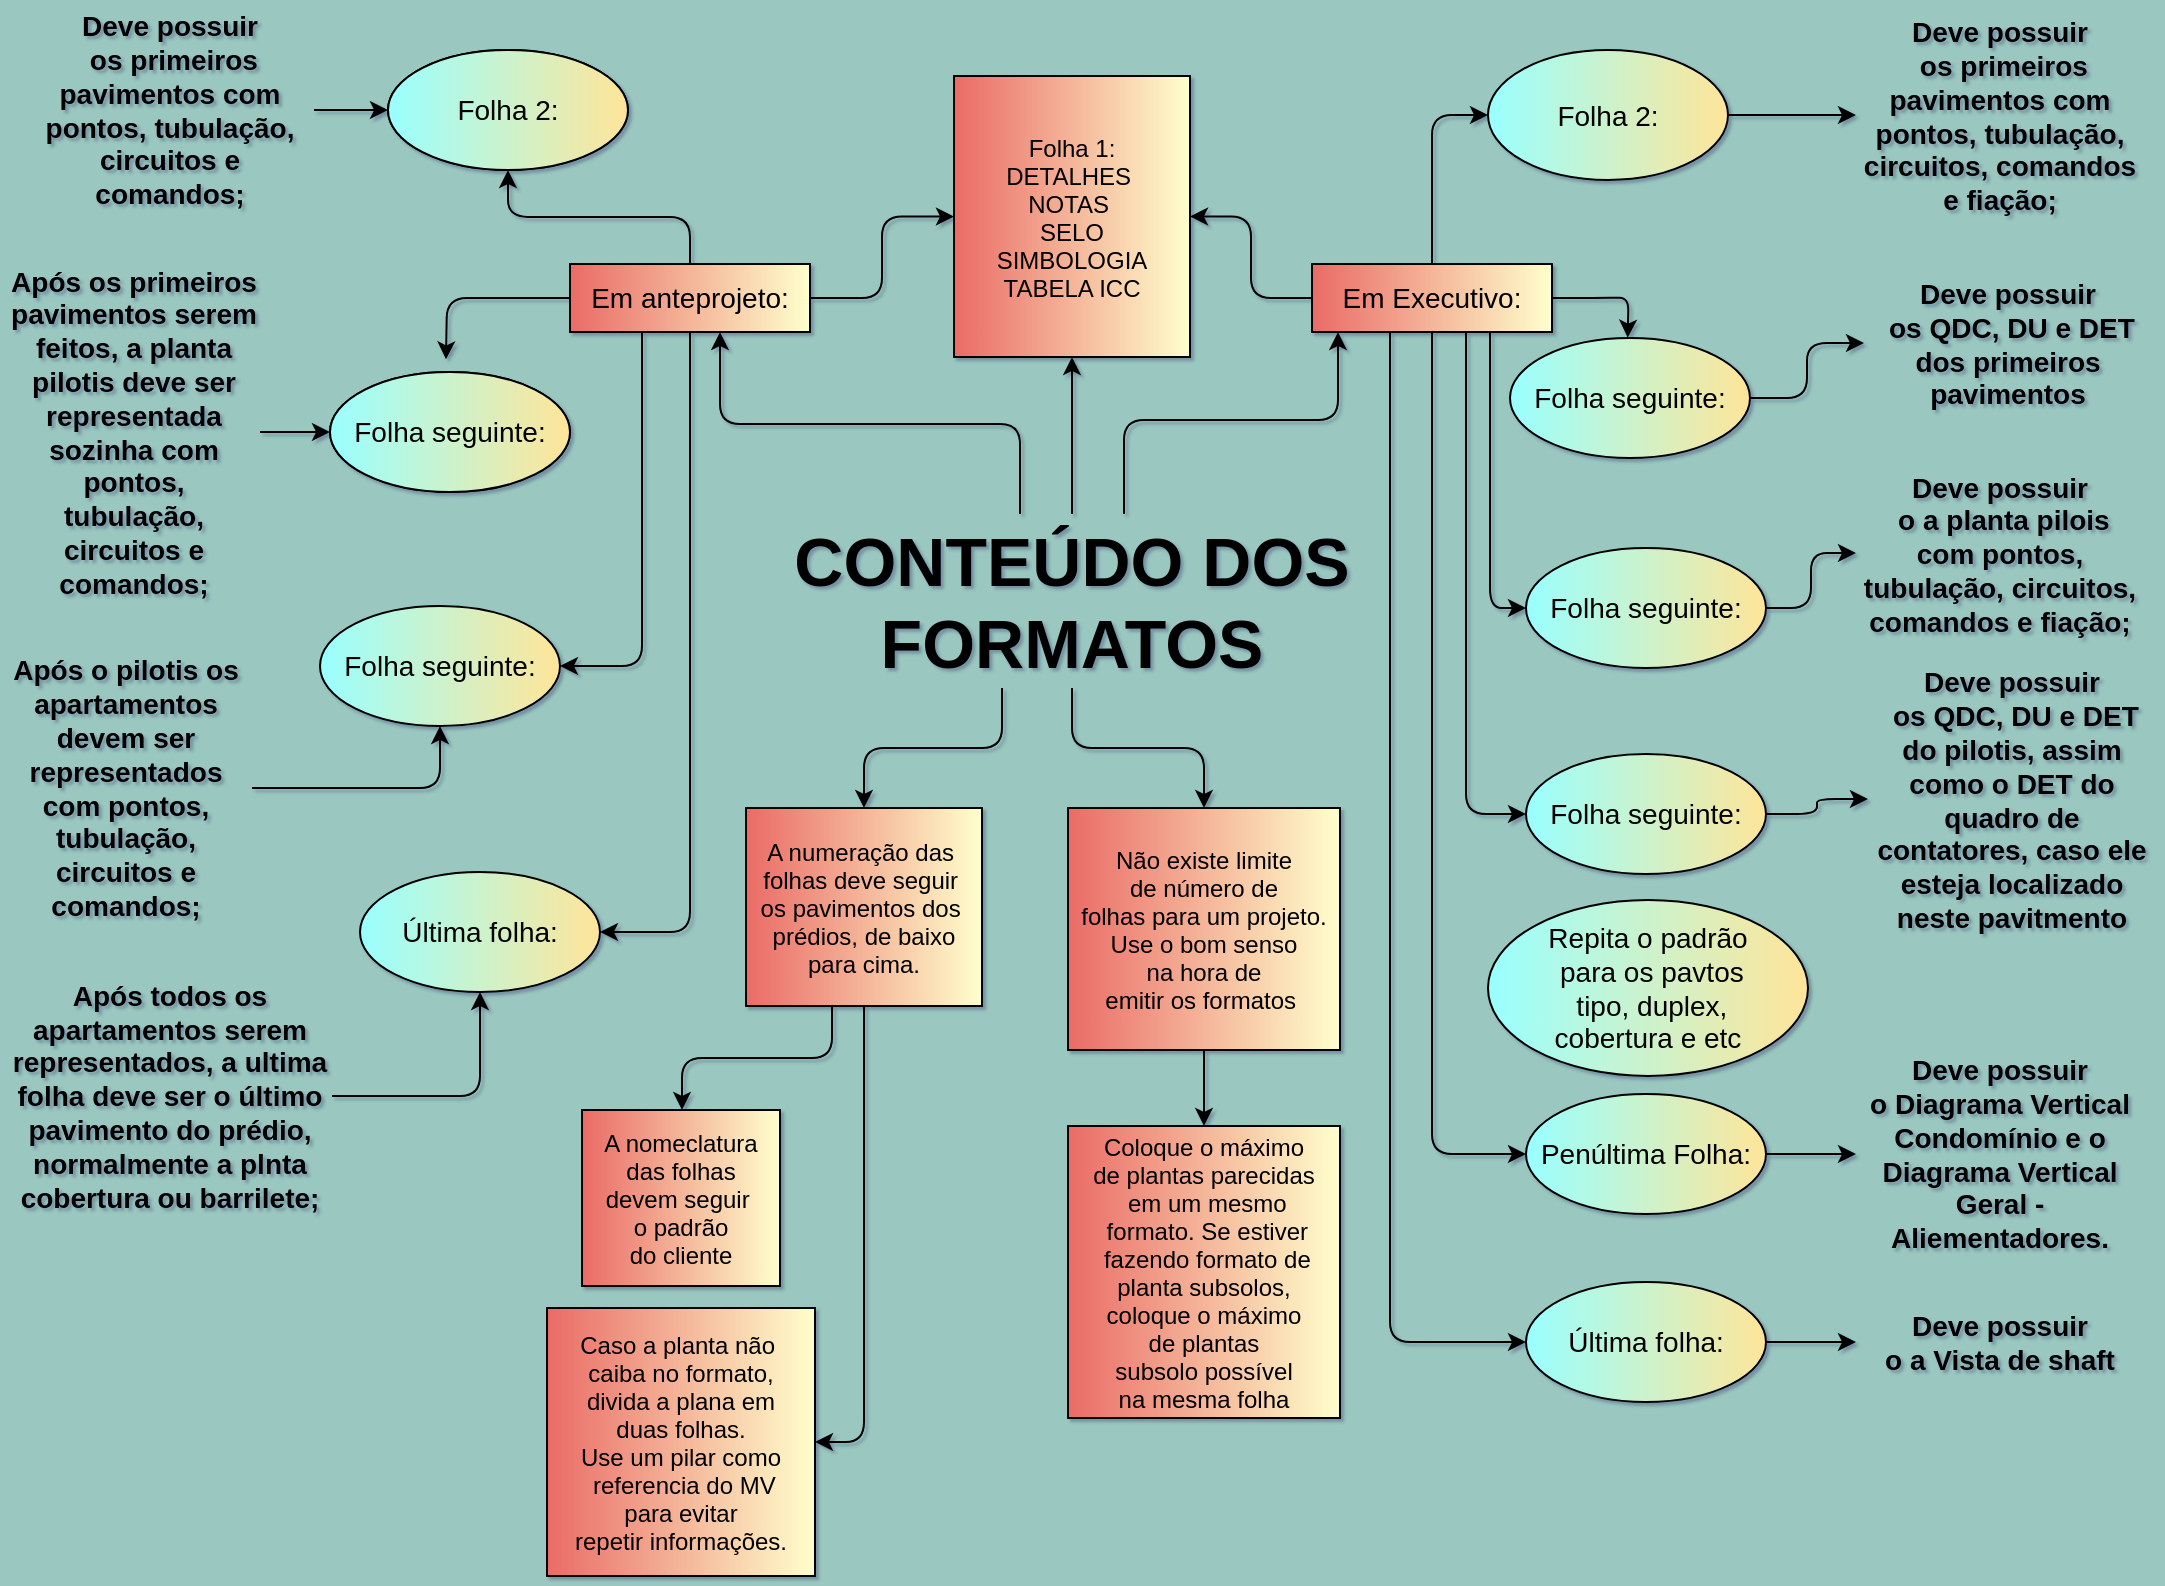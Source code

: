 <mxfile version="20.2.8" type="github">
  <diagram name="Page-1" id="8ce9d11a-91a2-4d17-14d8-a56ed91bf033">
    <mxGraphModel dx="1164" dy="598" grid="0" gridSize="10" guides="1" tooltips="1" connect="1" arrows="1" fold="1" page="1" pageScale="1" pageWidth="1100" pageHeight="850" background="#9AC7BF" math="0" shadow="1">
      <root>
        <mxCell id="0" />
        <mxCell id="1" parent="0" />
        <mxCell id="yQmMGdKQmBahugFoPw73-3" value="" style="edgeStyle=orthogonalEdgeStyle;rounded=0;orthogonalLoop=1;jettySize=auto;html=1;fontSize=34;fontColor=#000000;strokeColor=#000000;" edge="1" parent="1" source="yQmMGdKQmBahugFoPw73-1" target="yQmMGdKQmBahugFoPw73-2">
          <mxGeometry relative="1" as="geometry" />
        </mxCell>
        <mxCell id="yQmMGdKQmBahugFoPw73-9" value="" style="edgeStyle=orthogonalEdgeStyle;rounded=1;orthogonalLoop=1;jettySize=auto;html=1;strokeColor=#000000;fontSize=12;fontColor=#000000;" edge="1" parent="1" source="yQmMGdKQmBahugFoPw73-1" target="yQmMGdKQmBahugFoPw73-8">
          <mxGeometry relative="1" as="geometry">
            <Array as="points">
              <mxPoint x="576" y="228" />
              <mxPoint x="683" y="228" />
            </Array>
          </mxGeometry>
        </mxCell>
        <mxCell id="yQmMGdKQmBahugFoPw73-11" style="edgeStyle=orthogonalEdgeStyle;orthogonalLoop=1;jettySize=auto;html=1;strokeColor=#000000;fontSize=14;fontColor=#000000;rounded=1;" edge="1" parent="1" source="yQmMGdKQmBahugFoPw73-1" target="yQmMGdKQmBahugFoPw73-6">
          <mxGeometry relative="1" as="geometry">
            <Array as="points">
              <mxPoint x="524" y="230" />
              <mxPoint x="374" y="230" />
            </Array>
          </mxGeometry>
        </mxCell>
        <mxCell id="yQmMGdKQmBahugFoPw73-88" style="edgeStyle=orthogonalEdgeStyle;rounded=1;orthogonalLoop=1;jettySize=auto;html=1;entryX=0.5;entryY=0;entryDx=0;entryDy=0;strokeColor=#000000;fontSize=14;fontColor=#000000;" edge="1" parent="1" source="yQmMGdKQmBahugFoPw73-1" target="yQmMGdKQmBahugFoPw73-85">
          <mxGeometry relative="1" as="geometry" />
        </mxCell>
        <mxCell id="yQmMGdKQmBahugFoPw73-89" style="edgeStyle=orthogonalEdgeStyle;rounded=1;orthogonalLoop=1;jettySize=auto;html=1;entryX=0.5;entryY=0;entryDx=0;entryDy=0;strokeColor=#000000;fontSize=14;fontColor=#000000;" edge="1" parent="1" source="yQmMGdKQmBahugFoPw73-1" target="yQmMGdKQmBahugFoPw73-83">
          <mxGeometry relative="1" as="geometry">
            <Array as="points">
              <mxPoint x="515" y="392" />
              <mxPoint x="446" y="392" />
            </Array>
          </mxGeometry>
        </mxCell>
        <mxCell id="yQmMGdKQmBahugFoPw73-1" value="CONTEÚDO DOS&lt;br&gt;FORMATOS" style="text;html=1;strokeColor=none;fillColor=none;align=center;verticalAlign=middle;whiteSpace=wrap;rounded=0;fontColor=#000000;fontSize=34;fontStyle=1" vertex="1" parent="1">
          <mxGeometry x="406" y="275" width="288" height="87" as="geometry" />
        </mxCell>
        <mxCell id="yQmMGdKQmBahugFoPw73-2" value="Folha 1:&#xa;DETALHES &#xa;NOTAS &#xa;SELO&#xa;SIMBOLOGIA&#xa;TABELA ICC" style="fontSize=12;fontColor=#000000;gradientColor=#FFFFCC;gradientDirection=east;fillColor=#EA6B66;strokeColor=#000000;" vertex="1" parent="1">
          <mxGeometry x="491" y="56" width="118" height="140.5" as="geometry" />
        </mxCell>
        <mxCell id="yQmMGdKQmBahugFoPw73-13" value="" style="edgeStyle=orthogonalEdgeStyle;rounded=1;orthogonalLoop=1;jettySize=auto;html=1;strokeColor=#000000;fontSize=14;fontColor=#000000;" edge="1" parent="1" source="yQmMGdKQmBahugFoPw73-6" target="yQmMGdKQmBahugFoPw73-12">
          <mxGeometry relative="1" as="geometry" />
        </mxCell>
        <mxCell id="yQmMGdKQmBahugFoPw73-17" style="edgeStyle=orthogonalEdgeStyle;rounded=1;orthogonalLoop=1;jettySize=auto;html=1;strokeColor=#000000;fontSize=14;fontColor=#000000;" edge="1" parent="1" source="yQmMGdKQmBahugFoPw73-6" target="yQmMGdKQmBahugFoPw73-2">
          <mxGeometry relative="1" as="geometry" />
        </mxCell>
        <mxCell id="yQmMGdKQmBahugFoPw73-26" style="edgeStyle=orthogonalEdgeStyle;rounded=1;orthogonalLoop=1;jettySize=auto;html=1;strokeColor=#000000;fontSize=14;fontColor=#000000;" edge="1" parent="1" source="yQmMGdKQmBahugFoPw73-6">
          <mxGeometry relative="1" as="geometry">
            <mxPoint x="237.003" y="197.672" as="targetPoint" />
          </mxGeometry>
        </mxCell>
        <mxCell id="yQmMGdKQmBahugFoPw73-35" style="edgeStyle=orthogonalEdgeStyle;rounded=1;orthogonalLoop=1;jettySize=auto;html=1;strokeColor=#000000;fontSize=14;fontColor=#000000;entryX=1;entryY=0.5;entryDx=0;entryDy=0;" edge="1" parent="1" source="yQmMGdKQmBahugFoPw73-6" target="yQmMGdKQmBahugFoPw73-27">
          <mxGeometry relative="1" as="geometry">
            <mxPoint x="316.169" y="366.838" as="targetPoint" />
            <Array as="points">
              <mxPoint x="335" y="351" />
            </Array>
          </mxGeometry>
        </mxCell>
        <mxCell id="yQmMGdKQmBahugFoPw73-46" style="edgeStyle=orthogonalEdgeStyle;rounded=1;orthogonalLoop=1;jettySize=auto;html=1;entryX=1;entryY=0.5;entryDx=0;entryDy=0;strokeColor=#000000;fontSize=14;fontColor=#000000;" edge="1" parent="1" source="yQmMGdKQmBahugFoPw73-6" target="yQmMGdKQmBahugFoPw73-36">
          <mxGeometry relative="1" as="geometry" />
        </mxCell>
        <mxCell id="yQmMGdKQmBahugFoPw73-6" value="Em anteprojeto:" style="whiteSpace=wrap;html=1;strokeColor=#000000;fontSize=14;fontColor=#000000;fillColor=#EA6B66;gradientColor=#FFFFCC;gradientDirection=east;" vertex="1" parent="1">
          <mxGeometry x="299" y="150" width="120" height="34" as="geometry" />
        </mxCell>
        <mxCell id="yQmMGdKQmBahugFoPw73-16" style="edgeStyle=orthogonalEdgeStyle;rounded=1;orthogonalLoop=1;jettySize=auto;html=1;entryX=1;entryY=0.5;entryDx=0;entryDy=0;strokeColor=#000000;fontSize=14;fontColor=#000000;" edge="1" parent="1" source="yQmMGdKQmBahugFoPw73-8" target="yQmMGdKQmBahugFoPw73-2">
          <mxGeometry relative="1" as="geometry" />
        </mxCell>
        <mxCell id="yQmMGdKQmBahugFoPw73-54" style="edgeStyle=orthogonalEdgeStyle;rounded=1;orthogonalLoop=1;jettySize=auto;html=1;entryX=0;entryY=0.5;entryDx=0;entryDy=0;strokeColor=#000000;fontSize=14;fontColor=#000000;" edge="1" parent="1" source="yQmMGdKQmBahugFoPw73-8" target="yQmMGdKQmBahugFoPw73-51">
          <mxGeometry relative="1" as="geometry" />
        </mxCell>
        <mxCell id="yQmMGdKQmBahugFoPw73-66" style="edgeStyle=orthogonalEdgeStyle;rounded=1;orthogonalLoop=1;jettySize=auto;html=1;strokeColor=#000000;fontSize=14;fontColor=#000000;" edge="1" parent="1" source="yQmMGdKQmBahugFoPw73-8">
          <mxGeometry relative="1" as="geometry">
            <mxPoint x="827.836" y="186.838" as="targetPoint" />
          </mxGeometry>
        </mxCell>
        <mxCell id="yQmMGdKQmBahugFoPw73-68" style="edgeStyle=orthogonalEdgeStyle;rounded=1;orthogonalLoop=1;jettySize=auto;html=1;entryX=0;entryY=0.5;entryDx=0;entryDy=0;strokeColor=#000000;fontSize=14;fontColor=#000000;" edge="1" parent="1" source="yQmMGdKQmBahugFoPw73-8" target="yQmMGdKQmBahugFoPw73-49">
          <mxGeometry relative="1" as="geometry">
            <Array as="points">
              <mxPoint x="759" y="322" />
            </Array>
          </mxGeometry>
        </mxCell>
        <mxCell id="yQmMGdKQmBahugFoPw73-71" style="edgeStyle=orthogonalEdgeStyle;rounded=1;orthogonalLoop=1;jettySize=auto;html=1;entryX=0;entryY=0.5;entryDx=0;entryDy=0;strokeColor=#000000;fontSize=14;fontColor=#000000;" edge="1" parent="1" source="yQmMGdKQmBahugFoPw73-8" target="yQmMGdKQmBahugFoPw73-70">
          <mxGeometry relative="1" as="geometry">
            <Array as="points">
              <mxPoint x="747" y="425" />
            </Array>
          </mxGeometry>
        </mxCell>
        <mxCell id="yQmMGdKQmBahugFoPw73-75" style="edgeStyle=orthogonalEdgeStyle;rounded=1;orthogonalLoop=1;jettySize=auto;html=1;entryX=0;entryY=0.5;entryDx=0;entryDy=0;strokeColor=#000000;fontSize=14;fontColor=#000000;" edge="1" parent="1" source="yQmMGdKQmBahugFoPw73-8" target="yQmMGdKQmBahugFoPw73-50">
          <mxGeometry relative="1" as="geometry" />
        </mxCell>
        <mxCell id="yQmMGdKQmBahugFoPw73-81" style="edgeStyle=orthogonalEdgeStyle;rounded=1;orthogonalLoop=1;jettySize=auto;html=1;entryX=0;entryY=0.5;entryDx=0;entryDy=0;strokeColor=#000000;fontSize=14;fontColor=#000000;" edge="1" parent="1" source="yQmMGdKQmBahugFoPw73-8" target="yQmMGdKQmBahugFoPw73-78">
          <mxGeometry relative="1" as="geometry">
            <Array as="points">
              <mxPoint x="709" y="689" />
              <mxPoint x="769" y="689" />
            </Array>
          </mxGeometry>
        </mxCell>
        <mxCell id="yQmMGdKQmBahugFoPw73-8" value="Em Executivo:" style="whiteSpace=wrap;html=1;strokeColor=#000000;fontSize=14;fontColor=#000000;fillColor=#EA6B66;gradientColor=#FFFFCC;gradientDirection=east;" vertex="1" parent="1">
          <mxGeometry x="670" y="150" width="120" height="34" as="geometry" />
        </mxCell>
        <mxCell id="yQmMGdKQmBahugFoPw73-12" value="Folha 2:" style="ellipse;whiteSpace=wrap;html=1;fontSize=14;fillColor=#CCCCFF;strokeColor=#000000;fontColor=#000000;gradientDirection=east;gradientColor=#6666FF;" vertex="1" parent="1">
          <mxGeometry x="208" y="43" width="120" height="60" as="geometry" />
        </mxCell>
        <mxCell id="yQmMGdKQmBahugFoPw73-19" style="edgeStyle=orthogonalEdgeStyle;rounded=1;orthogonalLoop=1;jettySize=auto;html=1;strokeColor=#000000;fontSize=14;fontColor=#000000;" edge="1" parent="1" source="yQmMGdKQmBahugFoPw73-18" target="yQmMGdKQmBahugFoPw73-12">
          <mxGeometry relative="1" as="geometry" />
        </mxCell>
        <mxCell id="yQmMGdKQmBahugFoPw73-18" value="Deve possuir&lt;br&gt;&amp;nbsp;os primeiros pavimentos com pontos, tubulação, circuitos e comandos;" style="text;html=1;strokeColor=none;fillColor=none;align=center;verticalAlign=middle;whiteSpace=wrap;rounded=0;fontSize=14;fontColor=#000000;fontStyle=1" vertex="1" parent="1">
          <mxGeometry x="27" y="58" width="144" height="30" as="geometry" />
        </mxCell>
        <mxCell id="yQmMGdKQmBahugFoPw73-20" style="edgeStyle=orthogonalEdgeStyle;rounded=1;orthogonalLoop=1;jettySize=auto;html=1;exitX=0.5;exitY=1;exitDx=0;exitDy=0;strokeColor=#000000;fontSize=14;fontColor=#000000;" edge="1" parent="1" source="yQmMGdKQmBahugFoPw73-18" target="yQmMGdKQmBahugFoPw73-18">
          <mxGeometry relative="1" as="geometry" />
        </mxCell>
        <mxCell id="yQmMGdKQmBahugFoPw73-21" value="Folha seguinte:" style="ellipse;whiteSpace=wrap;html=1;fontSize=14;fillColor=#CCCCFF;strokeColor=#000000;fontColor=#000000;gradientDirection=east;gradientColor=#6666FF;" vertex="1" parent="1">
          <mxGeometry x="179" y="204" width="120" height="60" as="geometry" />
        </mxCell>
        <mxCell id="yQmMGdKQmBahugFoPw73-25" value="" style="edgeStyle=orthogonalEdgeStyle;rounded=1;orthogonalLoop=1;jettySize=auto;html=1;strokeColor=#000000;fontSize=14;fontColor=#000000;" edge="1" parent="1" source="yQmMGdKQmBahugFoPw73-23" target="yQmMGdKQmBahugFoPw73-21">
          <mxGeometry relative="1" as="geometry" />
        </mxCell>
        <mxCell id="yQmMGdKQmBahugFoPw73-23" value="Após os primeiros pavimentos serem feitos, a planta pilotis deve ser representada sozinha com pontos, tubulação, circuitos e comandos;" style="text;html=1;strokeColor=none;fillColor=none;align=center;verticalAlign=middle;whiteSpace=wrap;rounded=0;fontSize=14;fontColor=#000000;fontStyle=1" vertex="1" parent="1">
          <mxGeometry x="18" y="219" width="126" height="30" as="geometry" />
        </mxCell>
        <mxCell id="yQmMGdKQmBahugFoPw73-27" value="Folha seguinte:" style="ellipse;whiteSpace=wrap;html=1;fontSize=14;fillColor=#99FFFF;strokeColor=#000000;fontColor=#000000;gradientDirection=east;gradientColor=#FFE599;" vertex="1" parent="1">
          <mxGeometry x="174" y="321" width="120" height="60" as="geometry" />
        </mxCell>
        <mxCell id="yQmMGdKQmBahugFoPw73-30" style="edgeStyle=orthogonalEdgeStyle;rounded=1;orthogonalLoop=1;jettySize=auto;html=1;strokeColor=#000000;fontSize=14;fontColor=#000000;entryX=0.5;entryY=1;entryDx=0;entryDy=0;" edge="1" parent="1" source="yQmMGdKQmBahugFoPw73-28" target="yQmMGdKQmBahugFoPw73-27">
          <mxGeometry relative="1" as="geometry">
            <mxPoint x="168" y="350" as="targetPoint" />
          </mxGeometry>
        </mxCell>
        <mxCell id="yQmMGdKQmBahugFoPw73-28" value="Após o pilotis os apartamentos devem ser representados com pontos, tubulação, circuitos e comandos;" style="text;html=1;strokeColor=none;fillColor=none;align=center;verticalAlign=middle;whiteSpace=wrap;rounded=0;fontSize=14;fontColor=#000000;fontStyle=1" vertex="1" parent="1">
          <mxGeometry x="14" y="397" width="126" height="30" as="geometry" />
        </mxCell>
        <mxCell id="yQmMGdKQmBahugFoPw73-36" value="Última folha:" style="ellipse;whiteSpace=wrap;html=1;fontSize=14;fillColor=#99FFFF;strokeColor=#000000;fontColor=#000000;gradientDirection=east;gradientColor=#FFE599;" vertex="1" parent="1">
          <mxGeometry x="194" y="454" width="120" height="60" as="geometry" />
        </mxCell>
        <mxCell id="yQmMGdKQmBahugFoPw73-45" style="edgeStyle=orthogonalEdgeStyle;rounded=1;orthogonalLoop=1;jettySize=auto;html=1;entryX=0.5;entryY=1;entryDx=0;entryDy=0;strokeColor=#000000;fontSize=14;fontColor=#000000;" edge="1" parent="1" source="yQmMGdKQmBahugFoPw73-38" target="yQmMGdKQmBahugFoPw73-36">
          <mxGeometry relative="1" as="geometry" />
        </mxCell>
        <mxCell id="yQmMGdKQmBahugFoPw73-38" value="Após todos os apartamentos serem representados, a ultima folha deve ser o último pavimento do prédio, normalmente a plnta cobertura ou barrilete;" style="text;html=1;strokeColor=none;fillColor=none;align=center;verticalAlign=middle;whiteSpace=wrap;rounded=0;fontSize=14;fontColor=#000000;fontStyle=1" vertex="1" parent="1">
          <mxGeometry x="18" y="507" width="162" height="118" as="geometry" />
        </mxCell>
        <mxCell id="yQmMGdKQmBahugFoPw73-47" value="Folha 2:" style="ellipse;whiteSpace=wrap;html=1;fontSize=14;fillColor=#99FFFF;strokeColor=#000000;fontColor=#000000;gradientDirection=east;gradientColor=#FFE599;" vertex="1" parent="1">
          <mxGeometry x="208" y="43" width="120" height="60" as="geometry" />
        </mxCell>
        <mxCell id="yQmMGdKQmBahugFoPw73-48" value="Folha seguinte:" style="ellipse;whiteSpace=wrap;html=1;fontSize=14;fillColor=#99FFFF;strokeColor=#000000;fontColor=#000000;gradientDirection=east;gradientColor=#FFE599;" vertex="1" parent="1">
          <mxGeometry x="179" y="204" width="120" height="60" as="geometry" />
        </mxCell>
        <mxCell id="yQmMGdKQmBahugFoPw73-72" style="edgeStyle=orthogonalEdgeStyle;rounded=1;orthogonalLoop=1;jettySize=auto;html=1;strokeColor=#000000;fontSize=14;fontColor=#000000;entryX=0;entryY=0.5;entryDx=0;entryDy=0;" edge="1" parent="1" source="yQmMGdKQmBahugFoPw73-49" target="yQmMGdKQmBahugFoPw73-69">
          <mxGeometry relative="1" as="geometry">
            <mxPoint x="936.169" y="322" as="targetPoint" />
          </mxGeometry>
        </mxCell>
        <mxCell id="yQmMGdKQmBahugFoPw73-49" value="Folha seguinte:" style="ellipse;whiteSpace=wrap;html=1;fontSize=14;fillColor=#99FFFF;strokeColor=#000000;fontColor=#000000;gradientDirection=east;gradientColor=#FFE599;" vertex="1" parent="1">
          <mxGeometry x="777" y="292" width="120" height="60" as="geometry" />
        </mxCell>
        <mxCell id="yQmMGdKQmBahugFoPw73-77" style="edgeStyle=orthogonalEdgeStyle;rounded=1;orthogonalLoop=1;jettySize=auto;html=1;entryX=0;entryY=0.5;entryDx=0;entryDy=0;strokeColor=#000000;fontSize=14;fontColor=#000000;" edge="1" parent="1" source="yQmMGdKQmBahugFoPw73-50" target="yQmMGdKQmBahugFoPw73-76">
          <mxGeometry relative="1" as="geometry" />
        </mxCell>
        <mxCell id="yQmMGdKQmBahugFoPw73-50" value="Penúltima Folha:" style="ellipse;whiteSpace=wrap;html=1;fontSize=14;fillColor=#99FFFF;strokeColor=#000000;fontColor=#000000;gradientDirection=east;gradientColor=#FFE599;" vertex="1" parent="1">
          <mxGeometry x="777" y="565" width="120" height="60" as="geometry" />
        </mxCell>
        <mxCell id="yQmMGdKQmBahugFoPw73-56" style="edgeStyle=orthogonalEdgeStyle;rounded=1;orthogonalLoop=1;jettySize=auto;html=1;strokeColor=#000000;fontSize=14;fontColor=#000000;" edge="1" parent="1" source="yQmMGdKQmBahugFoPw73-51" target="yQmMGdKQmBahugFoPw73-55">
          <mxGeometry relative="1" as="geometry" />
        </mxCell>
        <mxCell id="yQmMGdKQmBahugFoPw73-51" value="Folha 2:" style="ellipse;whiteSpace=wrap;html=1;fontSize=14;fillColor=#99FFFF;strokeColor=#000000;fontColor=#000000;gradientDirection=east;gradientColor=#FFE599;" vertex="1" parent="1">
          <mxGeometry x="758" y="43" width="120" height="65" as="geometry" />
        </mxCell>
        <mxCell id="yQmMGdKQmBahugFoPw73-67" style="edgeStyle=orthogonalEdgeStyle;rounded=1;orthogonalLoop=1;jettySize=auto;html=1;entryX=0;entryY=0.5;entryDx=0;entryDy=0;strokeColor=#000000;fontSize=14;fontColor=#000000;" edge="1" parent="1" source="yQmMGdKQmBahugFoPw73-52" target="yQmMGdKQmBahugFoPw73-62">
          <mxGeometry relative="1" as="geometry" />
        </mxCell>
        <mxCell id="yQmMGdKQmBahugFoPw73-52" value="Folha seguinte:" style="ellipse;whiteSpace=wrap;html=1;fontSize=14;fillColor=#99FFFF;strokeColor=#000000;fontColor=#000000;gradientDirection=east;gradientColor=#FFE599;" vertex="1" parent="1">
          <mxGeometry x="769" y="187" width="120" height="60" as="geometry" />
        </mxCell>
        <mxCell id="yQmMGdKQmBahugFoPw73-55" value="Deve possuir&lt;br&gt;&amp;nbsp;os primeiros pavimentos com pontos, tubulação, circuitos, comandos e fiação;" style="text;html=1;strokeColor=none;fillColor=none;align=center;verticalAlign=middle;whiteSpace=wrap;rounded=0;fontSize=14;fontColor=#000000;fontStyle=1" vertex="1" parent="1">
          <mxGeometry x="942" y="18" width="144" height="115" as="geometry" />
        </mxCell>
        <mxCell id="yQmMGdKQmBahugFoPw73-62" value="Deve possuir&lt;br&gt;&amp;nbsp;os QDC, DU e DET dos primeiros pavimentos" style="text;html=1;strokeColor=none;fillColor=none;align=center;verticalAlign=middle;whiteSpace=wrap;rounded=0;fontSize=14;fontColor=#000000;fontStyle=1" vertex="1" parent="1">
          <mxGeometry x="946" y="132" width="144" height="115" as="geometry" />
        </mxCell>
        <mxCell id="yQmMGdKQmBahugFoPw73-69" value="Deve possuir&lt;br&gt;&amp;nbsp;o a planta pilois com pontos, tubulação, circuitos, comandos e fiação;" style="text;html=1;strokeColor=none;fillColor=none;align=center;verticalAlign=middle;whiteSpace=wrap;rounded=0;fontSize=14;fontColor=#000000;fontStyle=1" vertex="1" parent="1">
          <mxGeometry x="942" y="237" width="144" height="115" as="geometry" />
        </mxCell>
        <mxCell id="yQmMGdKQmBahugFoPw73-73" style="edgeStyle=orthogonalEdgeStyle;rounded=1;orthogonalLoop=1;jettySize=auto;html=1;strokeColor=#000000;fontSize=14;fontColor=#000000;entryX=0;entryY=0.5;entryDx=0;entryDy=0;" edge="1" parent="1" source="yQmMGdKQmBahugFoPw73-70" target="yQmMGdKQmBahugFoPw73-74">
          <mxGeometry relative="1" as="geometry">
            <mxPoint x="943.669" y="425" as="targetPoint" />
          </mxGeometry>
        </mxCell>
        <mxCell id="yQmMGdKQmBahugFoPw73-70" value="Folha seguinte:" style="ellipse;whiteSpace=wrap;html=1;fontSize=14;fillColor=#99FFFF;strokeColor=#000000;fontColor=#000000;gradientDirection=east;gradientColor=#FFE599;" vertex="1" parent="1">
          <mxGeometry x="777" y="395" width="120" height="60" as="geometry" />
        </mxCell>
        <mxCell id="yQmMGdKQmBahugFoPw73-74" value="Deve possuir&lt;br&gt;&amp;nbsp;os QDC, DU e DET do pilotis, assim como o DET do quadro de contatores, caso ele esteja localizado neste pavitmento" style="text;html=1;strokeColor=none;fillColor=none;align=center;verticalAlign=middle;whiteSpace=wrap;rounded=0;fontSize=14;fontColor=#000000;fontStyle=1" vertex="1" parent="1">
          <mxGeometry x="948" y="360" width="144" height="115" as="geometry" />
        </mxCell>
        <mxCell id="yQmMGdKQmBahugFoPw73-76" value="Deve possuir&lt;br&gt;o Diagrama Vertical Condomínio e o Diagrama Vertical Geral - Aliementadores." style="text;html=1;strokeColor=none;fillColor=none;align=center;verticalAlign=middle;whiteSpace=wrap;rounded=0;fontSize=14;fontColor=#000000;fontStyle=1" vertex="1" parent="1">
          <mxGeometry x="942" y="537.5" width="144" height="115" as="geometry" />
        </mxCell>
        <mxCell id="yQmMGdKQmBahugFoPw73-82" style="edgeStyle=orthogonalEdgeStyle;rounded=1;orthogonalLoop=1;jettySize=auto;html=1;strokeColor=#000000;fontSize=14;fontColor=#000000;" edge="1" parent="1" source="yQmMGdKQmBahugFoPw73-78" target="yQmMGdKQmBahugFoPw73-80">
          <mxGeometry relative="1" as="geometry" />
        </mxCell>
        <mxCell id="yQmMGdKQmBahugFoPw73-78" value="Última folha:" style="ellipse;whiteSpace=wrap;html=1;fontSize=14;fillColor=#99FFFF;strokeColor=#000000;fontColor=#000000;gradientDirection=east;gradientColor=#FFE599;" vertex="1" parent="1">
          <mxGeometry x="777" y="659" width="120" height="60" as="geometry" />
        </mxCell>
        <mxCell id="yQmMGdKQmBahugFoPw73-80" value="Deve possuir&lt;br&gt;o a Vista de shaft" style="text;html=1;strokeColor=none;fillColor=none;align=center;verticalAlign=middle;whiteSpace=wrap;rounded=0;fontSize=14;fontColor=#000000;fontStyle=1" vertex="1" parent="1">
          <mxGeometry x="942" y="665.5" width="144" height="47" as="geometry" />
        </mxCell>
        <mxCell id="yQmMGdKQmBahugFoPw73-92" value="" style="edgeStyle=orthogonalEdgeStyle;rounded=1;orthogonalLoop=1;jettySize=auto;html=1;strokeColor=#000000;fontSize=14;fontColor=#000000;" edge="1" parent="1" source="yQmMGdKQmBahugFoPw73-83" target="yQmMGdKQmBahugFoPw73-91">
          <mxGeometry relative="1" as="geometry">
            <Array as="points">
              <mxPoint x="430" y="547" />
              <mxPoint x="355" y="547" />
            </Array>
          </mxGeometry>
        </mxCell>
        <mxCell id="yQmMGdKQmBahugFoPw73-96" style="edgeStyle=orthogonalEdgeStyle;rounded=1;orthogonalLoop=1;jettySize=auto;html=1;entryX=1;entryY=0.5;entryDx=0;entryDy=0;strokeColor=#000000;fontSize=14;fontColor=#000000;" edge="1" parent="1" source="yQmMGdKQmBahugFoPw73-83" target="yQmMGdKQmBahugFoPw73-93">
          <mxGeometry relative="1" as="geometry" />
        </mxCell>
        <mxCell id="yQmMGdKQmBahugFoPw73-83" value="A numeração das &#xa;folhas deve seguir &#xa;os pavimentos dos &#xa;prédios, de baixo&#xa;para cima." style="fontSize=12;fontColor=#000000;gradientColor=#FFFFCC;gradientDirection=east;fillColor=#EA6B66;strokeColor=#000000;" vertex="1" parent="1">
          <mxGeometry x="387" y="422" width="118" height="99" as="geometry" />
        </mxCell>
        <mxCell id="yQmMGdKQmBahugFoPw73-99" style="edgeStyle=orthogonalEdgeStyle;rounded=1;orthogonalLoop=1;jettySize=auto;html=1;entryX=0.5;entryY=0;entryDx=0;entryDy=0;strokeColor=#000000;fontSize=14;fontColor=#000000;" edge="1" parent="1" source="yQmMGdKQmBahugFoPw73-85" target="yQmMGdKQmBahugFoPw73-97">
          <mxGeometry relative="1" as="geometry" />
        </mxCell>
        <mxCell id="yQmMGdKQmBahugFoPw73-85" value="Não existe limite&#xa;de número de&#xa;folhas para um projeto.&#xa;Use o bom senso &#xa;na hora de &#xa;emitir os formatos " style="fontSize=12;fontColor=#000000;gradientColor=#FFFFCC;gradientDirection=east;fillColor=#EA6B66;strokeColor=#000000;" vertex="1" parent="1">
          <mxGeometry x="548" y="422" width="136" height="121" as="geometry" />
        </mxCell>
        <mxCell id="yQmMGdKQmBahugFoPw73-91" value="A nomeclatura &#xa;das folhas &#xa;devem seguir &#xa;o padrão &#xa;do cliente" style="fontSize=12;fontColor=#000000;gradientColor=#FFFFCC;gradientDirection=east;fillColor=#EA6B66;strokeColor=#000000;" vertex="1" parent="1">
          <mxGeometry x="305" y="573" width="99" height="88" as="geometry" />
        </mxCell>
        <mxCell id="yQmMGdKQmBahugFoPw73-93" value="Caso a planta não &#xa;caiba no formato,&#xa;divida a plana em &#xa;duas folhas.&#xa;Use um pilar como&#xa; referencia do MV &#xa;para evitar &#xa;repetir informações." style="fontSize=12;fontColor=#000000;gradientColor=#FFFFCC;gradientDirection=east;fillColor=#EA6B66;strokeColor=#000000;" vertex="1" parent="1">
          <mxGeometry x="287.5" y="672" width="134" height="134" as="geometry" />
        </mxCell>
        <mxCell id="yQmMGdKQmBahugFoPw73-97" value="Coloque o máximo &#xa;de plantas parecidas&#xa; em um mesmo&#xa; formato. Se estiver&#xa; fazendo formato de&#xa;planta subsolos, &#xa;coloque o máximo &#xa;de plantas &#xa;subsolo possível &#xa;na mesma folha" style="fontSize=12;fontColor=#000000;gradientColor=#FFFFCC;gradientDirection=east;fillColor=#EA6B66;strokeColor=#000000;" vertex="1" parent="1">
          <mxGeometry x="548" y="581" width="136" height="146" as="geometry" />
        </mxCell>
        <mxCell id="yQmMGdKQmBahugFoPw73-105" value="Repita o padrão&lt;br&gt;&amp;nbsp;para os pavtos&lt;br&gt;&amp;nbsp;tipo, duplex, &lt;br&gt;cobertura e etc" style="ellipse;whiteSpace=wrap;html=1;fontSize=14;fillColor=#99FFFF;strokeColor=#000000;fontColor=#000000;gradientDirection=east;gradientColor=#FFE599;" vertex="1" parent="1">
          <mxGeometry x="758" y="468" width="160" height="88" as="geometry" />
        </mxCell>
      </root>
    </mxGraphModel>
  </diagram>
</mxfile>
